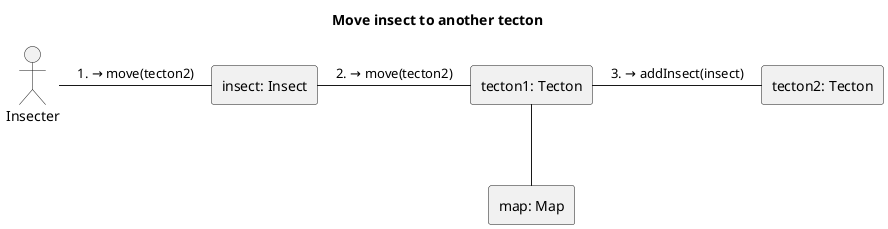
@startuml Move insect 
title Move insect to another tecton
skinparam linestyle ortho
actor Insecter as 0
rectangle "map: Map" as 1
rectangle "tecton1: Tecton" as 2.1
rectangle "tecton2: Tecton" as 2.2
rectangle "insect: Insect" as 3

0 -right- 3 :  1. → move(tecton2)
3 -right- 2.1:  2. → move(tecton2)
2.1 -right- 2.2:  3. → addInsect(insect)
2.1 -- 1

@enduml
